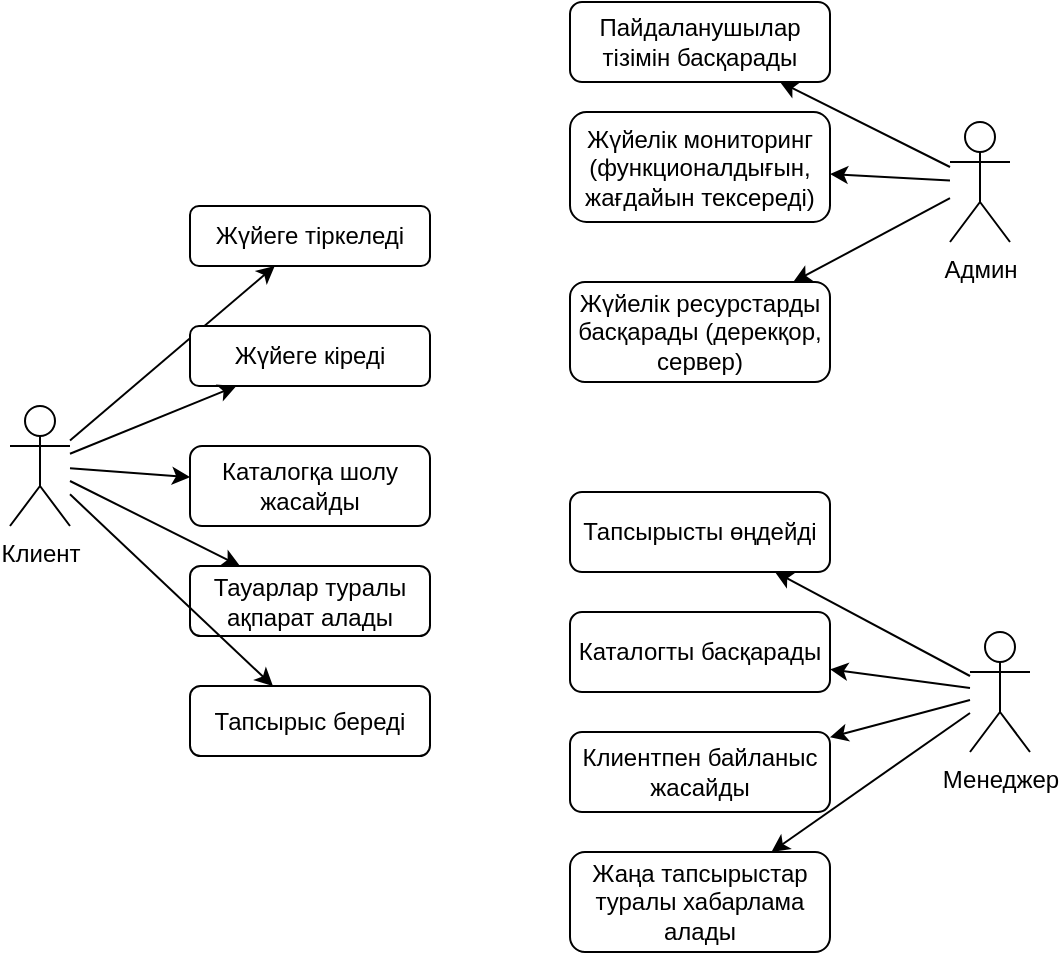 <mxfile version="24.2.7" type="github">
  <diagram id="R2lEEEUBdFMjLlhIrx00" name="Page-1">
    <mxGraphModel dx="1042" dy="569" grid="1" gridSize="10" guides="1" tooltips="1" connect="1" arrows="1" fold="1" page="1" pageScale="1" pageWidth="850" pageHeight="1100" math="0" shadow="0" extFonts="Permanent Marker^https://fonts.googleapis.com/css?family=Permanent+Marker">
      <root>
        <mxCell id="0" />
        <mxCell id="1" parent="0" />
        <mxCell id="H9CnI3AJFvQ42JXb06jo-1" value="Клиент" style="shape=umlActor;verticalLabelPosition=bottom;verticalAlign=top;html=1;outlineConnect=0;" parent="1" vertex="1">
          <mxGeometry x="200" y="302" width="30" height="60" as="geometry" />
        </mxCell>
        <mxCell id="H9CnI3AJFvQ42JXb06jo-2" value="Жүйеге тіркеледі" style="rounded=1;whiteSpace=wrap;html=1;" parent="1" vertex="1">
          <mxGeometry x="290" y="202" width="120" height="30" as="geometry" />
        </mxCell>
        <mxCell id="H9CnI3AJFvQ42JXb06jo-3" value="Тауарлар туралы ақпарат алады" style="rounded=1;whiteSpace=wrap;html=1;" parent="1" vertex="1">
          <mxGeometry x="290" y="382" width="120" height="35" as="geometry" />
        </mxCell>
        <mxCell id="H9CnI3AJFvQ42JXb06jo-4" value="Каталогқа шолу жасайды" style="rounded=1;whiteSpace=wrap;html=1;" parent="1" vertex="1">
          <mxGeometry x="290" y="322" width="120" height="40" as="geometry" />
        </mxCell>
        <mxCell id="H9CnI3AJFvQ42JXb06jo-5" value="" style="endArrow=classic;html=1;rounded=0;" parent="1" source="H9CnI3AJFvQ42JXb06jo-1" target="H9CnI3AJFvQ42JXb06jo-2" edge="1">
          <mxGeometry width="50" height="50" relative="1" as="geometry">
            <mxPoint x="310" y="362" as="sourcePoint" />
            <mxPoint x="360" y="312" as="targetPoint" />
          </mxGeometry>
        </mxCell>
        <mxCell id="H9CnI3AJFvQ42JXb06jo-6" value="" style="endArrow=classic;html=1;rounded=0;" parent="1" source="H9CnI3AJFvQ42JXb06jo-1" target="H9CnI3AJFvQ42JXb06jo-3" edge="1">
          <mxGeometry width="50" height="50" relative="1" as="geometry">
            <mxPoint x="240" y="336" as="sourcePoint" />
            <mxPoint x="323" y="302" as="targetPoint" />
          </mxGeometry>
        </mxCell>
        <mxCell id="H9CnI3AJFvQ42JXb06jo-7" value="" style="endArrow=classic;html=1;rounded=0;" parent="1" source="H9CnI3AJFvQ42JXb06jo-1" target="H9CnI3AJFvQ42JXb06jo-4" edge="1">
          <mxGeometry width="50" height="50" relative="1" as="geometry">
            <mxPoint x="240" y="342" as="sourcePoint" />
            <mxPoint x="300" y="343" as="targetPoint" />
          </mxGeometry>
        </mxCell>
        <mxCell id="H9CnI3AJFvQ42JXb06jo-8" value="Админ" style="shape=umlActor;verticalLabelPosition=bottom;verticalAlign=top;html=1;outlineConnect=0;" parent="1" vertex="1">
          <mxGeometry x="670" y="160" width="30" height="60" as="geometry" />
        </mxCell>
        <mxCell id="H9CnI3AJFvQ42JXb06jo-9" value="Менеджер" style="shape=umlActor;verticalLabelPosition=bottom;verticalAlign=top;html=1;outlineConnect=0;" parent="1" vertex="1">
          <mxGeometry x="680" y="415" width="30" height="60" as="geometry" />
        </mxCell>
        <mxCell id="H9CnI3AJFvQ42JXb06jo-11" value="Пайдаланушылар тізімін басқарады" style="rounded=1;whiteSpace=wrap;html=1;" parent="1" vertex="1">
          <mxGeometry x="480" y="100" width="130" height="40" as="geometry" />
        </mxCell>
        <mxCell id="H9CnI3AJFvQ42JXb06jo-12" value="Жүйелік мониторинг (функционалдығын, жағдайын тексереді)" style="rounded=1;whiteSpace=wrap;html=1;" parent="1" vertex="1">
          <mxGeometry x="480" y="155" width="130" height="55" as="geometry" />
        </mxCell>
        <mxCell id="H9CnI3AJFvQ42JXb06jo-13" value="Жүйелік ресурстарды басқарады (дерекқор, сервер)" style="rounded=1;whiteSpace=wrap;html=1;" parent="1" vertex="1">
          <mxGeometry x="480" y="240" width="130" height="50" as="geometry" />
        </mxCell>
        <mxCell id="H9CnI3AJFvQ42JXb06jo-14" value="Тапсырысты өңдейді" style="rounded=1;whiteSpace=wrap;html=1;" parent="1" vertex="1">
          <mxGeometry x="480" y="345" width="130" height="40" as="geometry" />
        </mxCell>
        <mxCell id="H9CnI3AJFvQ42JXb06jo-15" value="" style="endArrow=classic;html=1;rounded=0;" parent="1" source="H9CnI3AJFvQ42JXb06jo-8" target="H9CnI3AJFvQ42JXb06jo-11" edge="1">
          <mxGeometry width="50" height="50" relative="1" as="geometry">
            <mxPoint x="370" y="210" as="sourcePoint" />
            <mxPoint x="420" y="160" as="targetPoint" />
          </mxGeometry>
        </mxCell>
        <mxCell id="H9CnI3AJFvQ42JXb06jo-17" value="" style="endArrow=classic;html=1;rounded=0;" parent="1" source="H9CnI3AJFvQ42JXb06jo-8" target="H9CnI3AJFvQ42JXb06jo-12" edge="1">
          <mxGeometry width="50" height="50" relative="1" as="geometry">
            <mxPoint x="650" y="156" as="sourcePoint" />
            <mxPoint x="620" y="147" as="targetPoint" />
          </mxGeometry>
        </mxCell>
        <mxCell id="H9CnI3AJFvQ42JXb06jo-18" value="" style="endArrow=classic;html=1;rounded=0;" parent="1" source="H9CnI3AJFvQ42JXb06jo-8" target="H9CnI3AJFvQ42JXb06jo-13" edge="1">
          <mxGeometry width="50" height="50" relative="1" as="geometry">
            <mxPoint x="650" y="164" as="sourcePoint" />
            <mxPoint x="620" y="172" as="targetPoint" />
          </mxGeometry>
        </mxCell>
        <mxCell id="H9CnI3AJFvQ42JXb06jo-19" value="" style="endArrow=classic;html=1;rounded=0;" parent="1" source="H9CnI3AJFvQ42JXb06jo-9" target="H9CnI3AJFvQ42JXb06jo-14" edge="1">
          <mxGeometry width="50" height="50" relative="1" as="geometry">
            <mxPoint x="530" y="355" as="sourcePoint" />
            <mxPoint x="580" y="305" as="targetPoint" />
          </mxGeometry>
        </mxCell>
        <mxCell id="Sw2bO8nJyOsRtmEXrsqx-3" value="Жүйеге кіреді" style="rounded=1;whiteSpace=wrap;html=1;" vertex="1" parent="1">
          <mxGeometry x="290" y="262" width="120" height="30" as="geometry" />
        </mxCell>
        <mxCell id="Sw2bO8nJyOsRtmEXrsqx-5" value="" style="endArrow=classic;html=1;rounded=0;" edge="1" parent="1" source="H9CnI3AJFvQ42JXb06jo-1" target="Sw2bO8nJyOsRtmEXrsqx-3">
          <mxGeometry width="50" height="50" relative="1" as="geometry">
            <mxPoint x="240" y="343" as="sourcePoint" />
            <mxPoint x="300" y="348" as="targetPoint" />
          </mxGeometry>
        </mxCell>
        <mxCell id="Sw2bO8nJyOsRtmEXrsqx-6" value="Тапсырыс береді" style="rounded=1;whiteSpace=wrap;html=1;" vertex="1" parent="1">
          <mxGeometry x="290" y="442" width="120" height="35" as="geometry" />
        </mxCell>
        <mxCell id="Sw2bO8nJyOsRtmEXrsqx-7" value="" style="endArrow=classic;html=1;rounded=0;" edge="1" parent="1" source="H9CnI3AJFvQ42JXb06jo-1" target="Sw2bO8nJyOsRtmEXrsqx-6">
          <mxGeometry width="50" height="50" relative="1" as="geometry">
            <mxPoint x="240" y="350" as="sourcePoint" />
            <mxPoint x="325" y="392" as="targetPoint" />
          </mxGeometry>
        </mxCell>
        <mxCell id="Sw2bO8nJyOsRtmEXrsqx-8" value="Каталогты басқарады" style="rounded=1;whiteSpace=wrap;html=1;" vertex="1" parent="1">
          <mxGeometry x="480" y="405" width="130" height="40" as="geometry" />
        </mxCell>
        <mxCell id="Sw2bO8nJyOsRtmEXrsqx-9" value="Клиентпен байланыс жасайды" style="rounded=1;whiteSpace=wrap;html=1;" vertex="1" parent="1">
          <mxGeometry x="480" y="465" width="130" height="40" as="geometry" />
        </mxCell>
        <mxCell id="Sw2bO8nJyOsRtmEXrsqx-10" value="Жаңа тапсырыстар туралы хабарлама алады" style="rounded=1;whiteSpace=wrap;html=1;" vertex="1" parent="1">
          <mxGeometry x="480" y="525" width="130" height="50" as="geometry" />
        </mxCell>
        <mxCell id="Sw2bO8nJyOsRtmEXrsqx-11" value="" style="endArrow=classic;html=1;rounded=0;" edge="1" parent="1" source="H9CnI3AJFvQ42JXb06jo-9" target="Sw2bO8nJyOsRtmEXrsqx-8">
          <mxGeometry width="50" height="50" relative="1" as="geometry">
            <mxPoint x="690" y="447" as="sourcePoint" />
            <mxPoint x="593" y="395" as="targetPoint" />
          </mxGeometry>
        </mxCell>
        <mxCell id="Sw2bO8nJyOsRtmEXrsqx-12" value="" style="endArrow=classic;html=1;rounded=0;" edge="1" parent="1" source="H9CnI3AJFvQ42JXb06jo-9" target="Sw2bO8nJyOsRtmEXrsqx-9">
          <mxGeometry width="50" height="50" relative="1" as="geometry">
            <mxPoint x="690" y="453" as="sourcePoint" />
            <mxPoint x="620" y="444" as="targetPoint" />
          </mxGeometry>
        </mxCell>
        <mxCell id="Sw2bO8nJyOsRtmEXrsqx-13" value="" style="endArrow=classic;html=1;rounded=0;" edge="1" parent="1" source="H9CnI3AJFvQ42JXb06jo-9" target="Sw2bO8nJyOsRtmEXrsqx-10">
          <mxGeometry width="50" height="50" relative="1" as="geometry">
            <mxPoint x="690" y="459" as="sourcePoint" />
            <mxPoint x="620" y="478" as="targetPoint" />
          </mxGeometry>
        </mxCell>
      </root>
    </mxGraphModel>
  </diagram>
</mxfile>
